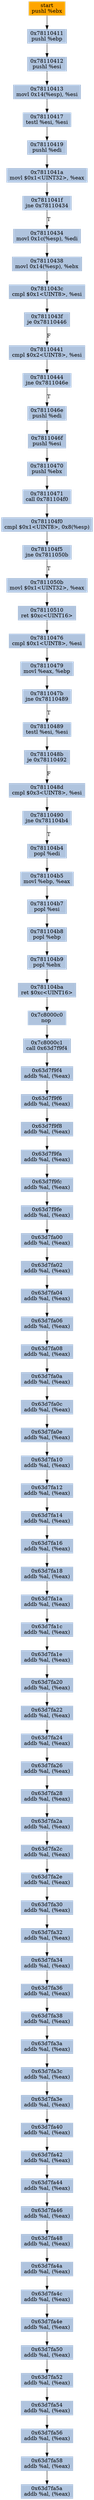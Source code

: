 digraph G {
node[shape=rectangle,style=filled,fillcolor=lightsteelblue,color=lightsteelblue]
bgcolor="transparent"
a0x78110410pushl_ebx[label="start\npushl %ebx",color="lightgrey",fillcolor="orange"];
a0x78110411pushl_ebp[label="0x78110411\npushl %ebp"];
a0x78110412pushl_esi[label="0x78110412\npushl %esi"];
a0x78110413movl_0x14esp__esi[label="0x78110413\nmovl 0x14(%esp), %esi"];
a0x78110417testl_esi_esi[label="0x78110417\ntestl %esi, %esi"];
a0x78110419pushl_edi[label="0x78110419\npushl %edi"];
a0x7811041amovl_0x1UINT32_eax[label="0x7811041a\nmovl $0x1<UINT32>, %eax"];
a0x7811041fjne_0x78110434[label="0x7811041f\njne 0x78110434"];
a0x78110434movl_0x1cesp__edi[label="0x78110434\nmovl 0x1c(%esp), %edi"];
a0x78110438movl_0x14esp__ebx[label="0x78110438\nmovl 0x14(%esp), %ebx"];
a0x7811043ccmpl_0x1UINT8_esi[label="0x7811043c\ncmpl $0x1<UINT8>, %esi"];
a0x7811043fje_0x78110446[label="0x7811043f\nje 0x78110446"];
a0x78110441cmpl_0x2UINT8_esi[label="0x78110441\ncmpl $0x2<UINT8>, %esi"];
a0x78110444jne_0x7811046e[label="0x78110444\njne 0x7811046e"];
a0x7811046epushl_edi[label="0x7811046e\npushl %edi"];
a0x7811046fpushl_esi[label="0x7811046f\npushl %esi"];
a0x78110470pushl_ebx[label="0x78110470\npushl %ebx"];
a0x78110471call_0x781104f0[label="0x78110471\ncall 0x781104f0"];
a0x781104f0cmpl_0x1UINT8_0x8esp_[label="0x781104f0\ncmpl $0x1<UINT8>, 0x8(%esp)"];
a0x781104f5jne_0x7811050b[label="0x781104f5\njne 0x7811050b"];
a0x7811050bmovl_0x1UINT32_eax[label="0x7811050b\nmovl $0x1<UINT32>, %eax"];
a0x78110510ret_0xcUINT16[label="0x78110510\nret $0xc<UINT16>"];
a0x78110476cmpl_0x1UINT8_esi[label="0x78110476\ncmpl $0x1<UINT8>, %esi"];
a0x78110479movl_eax_ebp[label="0x78110479\nmovl %eax, %ebp"];
a0x7811047bjne_0x78110489[label="0x7811047b\njne 0x78110489"];
a0x78110489testl_esi_esi[label="0x78110489\ntestl %esi, %esi"];
a0x7811048bje_0x78110492[label="0x7811048b\nje 0x78110492"];
a0x7811048dcmpl_0x3UINT8_esi[label="0x7811048d\ncmpl $0x3<UINT8>, %esi"];
a0x78110490jne_0x781104b4[label="0x78110490\njne 0x781104b4"];
a0x781104b4popl_edi[label="0x781104b4\npopl %edi"];
a0x781104b5movl_ebp_eax[label="0x781104b5\nmovl %ebp, %eax"];
a0x781104b7popl_esi[label="0x781104b7\npopl %esi"];
a0x781104b8popl_ebp[label="0x781104b8\npopl %ebp"];
a0x781104b9popl_ebx[label="0x781104b9\npopl %ebx"];
a0x781104baret_0xcUINT16[label="0x781104ba\nret $0xc<UINT16>"];
a0x7c8000c0nop_[label="0x7c8000c0\nnop "];
a0x7c8000c1call_0x63d7f9f4[label="0x7c8000c1\ncall 0x63d7f9f4"];
a0x63d7f9f4addb_al_eax_[label="0x63d7f9f4\naddb %al, (%eax)"];
a0x63d7f9f6addb_al_eax_[label="0x63d7f9f6\naddb %al, (%eax)"];
a0x63d7f9f8addb_al_eax_[label="0x63d7f9f8\naddb %al, (%eax)"];
a0x63d7f9faaddb_al_eax_[label="0x63d7f9fa\naddb %al, (%eax)"];
a0x63d7f9fcaddb_al_eax_[label="0x63d7f9fc\naddb %al, (%eax)"];
a0x63d7f9feaddb_al_eax_[label="0x63d7f9fe\naddb %al, (%eax)"];
a0x63d7fa00addb_al_eax_[label="0x63d7fa00\naddb %al, (%eax)"];
a0x63d7fa02addb_al_eax_[label="0x63d7fa02\naddb %al, (%eax)"];
a0x63d7fa04addb_al_eax_[label="0x63d7fa04\naddb %al, (%eax)"];
a0x63d7fa06addb_al_eax_[label="0x63d7fa06\naddb %al, (%eax)"];
a0x63d7fa08addb_al_eax_[label="0x63d7fa08\naddb %al, (%eax)"];
a0x63d7fa0aaddb_al_eax_[label="0x63d7fa0a\naddb %al, (%eax)"];
a0x63d7fa0caddb_al_eax_[label="0x63d7fa0c\naddb %al, (%eax)"];
a0x63d7fa0eaddb_al_eax_[label="0x63d7fa0e\naddb %al, (%eax)"];
a0x63d7fa10addb_al_eax_[label="0x63d7fa10\naddb %al, (%eax)"];
a0x63d7fa12addb_al_eax_[label="0x63d7fa12\naddb %al, (%eax)"];
a0x63d7fa14addb_al_eax_[label="0x63d7fa14\naddb %al, (%eax)"];
a0x63d7fa16addb_al_eax_[label="0x63d7fa16\naddb %al, (%eax)"];
a0x63d7fa18addb_al_eax_[label="0x63d7fa18\naddb %al, (%eax)"];
a0x63d7fa1aaddb_al_eax_[label="0x63d7fa1a\naddb %al, (%eax)"];
a0x63d7fa1caddb_al_eax_[label="0x63d7fa1c\naddb %al, (%eax)"];
a0x63d7fa1eaddb_al_eax_[label="0x63d7fa1e\naddb %al, (%eax)"];
a0x63d7fa20addb_al_eax_[label="0x63d7fa20\naddb %al, (%eax)"];
a0x63d7fa22addb_al_eax_[label="0x63d7fa22\naddb %al, (%eax)"];
a0x63d7fa24addb_al_eax_[label="0x63d7fa24\naddb %al, (%eax)"];
a0x63d7fa26addb_al_eax_[label="0x63d7fa26\naddb %al, (%eax)"];
a0x63d7fa28addb_al_eax_[label="0x63d7fa28\naddb %al, (%eax)"];
a0x63d7fa2aaddb_al_eax_[label="0x63d7fa2a\naddb %al, (%eax)"];
a0x63d7fa2caddb_al_eax_[label="0x63d7fa2c\naddb %al, (%eax)"];
a0x63d7fa2eaddb_al_eax_[label="0x63d7fa2e\naddb %al, (%eax)"];
a0x63d7fa30addb_al_eax_[label="0x63d7fa30\naddb %al, (%eax)"];
a0x63d7fa32addb_al_eax_[label="0x63d7fa32\naddb %al, (%eax)"];
a0x63d7fa34addb_al_eax_[label="0x63d7fa34\naddb %al, (%eax)"];
a0x63d7fa36addb_al_eax_[label="0x63d7fa36\naddb %al, (%eax)"];
a0x63d7fa38addb_al_eax_[label="0x63d7fa38\naddb %al, (%eax)"];
a0x63d7fa3aaddb_al_eax_[label="0x63d7fa3a\naddb %al, (%eax)"];
a0x63d7fa3caddb_al_eax_[label="0x63d7fa3c\naddb %al, (%eax)"];
a0x63d7fa3eaddb_al_eax_[label="0x63d7fa3e\naddb %al, (%eax)"];
a0x63d7fa40addb_al_eax_[label="0x63d7fa40\naddb %al, (%eax)"];
a0x63d7fa42addb_al_eax_[label="0x63d7fa42\naddb %al, (%eax)"];
a0x63d7fa44addb_al_eax_[label="0x63d7fa44\naddb %al, (%eax)"];
a0x63d7fa46addb_al_eax_[label="0x63d7fa46\naddb %al, (%eax)"];
a0x63d7fa48addb_al_eax_[label="0x63d7fa48\naddb %al, (%eax)"];
a0x63d7fa4aaddb_al_eax_[label="0x63d7fa4a\naddb %al, (%eax)"];
a0x63d7fa4caddb_al_eax_[label="0x63d7fa4c\naddb %al, (%eax)"];
a0x63d7fa4eaddb_al_eax_[label="0x63d7fa4e\naddb %al, (%eax)"];
a0x63d7fa50addb_al_eax_[label="0x63d7fa50\naddb %al, (%eax)"];
a0x63d7fa52addb_al_eax_[label="0x63d7fa52\naddb %al, (%eax)"];
a0x63d7fa54addb_al_eax_[label="0x63d7fa54\naddb %al, (%eax)"];
a0x63d7fa56addb_al_eax_[label="0x63d7fa56\naddb %al, (%eax)"];
a0x63d7fa58addb_al_eax_[label="0x63d7fa58\naddb %al, (%eax)"];
a0x63d7fa5aaddb_al_eax_[label="0x63d7fa5a\naddb %al, (%eax)"];
a0x78110410pushl_ebx -> a0x78110411pushl_ebp [color="#000000"];
a0x78110411pushl_ebp -> a0x78110412pushl_esi [color="#000000"];
a0x78110412pushl_esi -> a0x78110413movl_0x14esp__esi [color="#000000"];
a0x78110413movl_0x14esp__esi -> a0x78110417testl_esi_esi [color="#000000"];
a0x78110417testl_esi_esi -> a0x78110419pushl_edi [color="#000000"];
a0x78110419pushl_edi -> a0x7811041amovl_0x1UINT32_eax [color="#000000"];
a0x7811041amovl_0x1UINT32_eax -> a0x7811041fjne_0x78110434 [color="#000000"];
a0x7811041fjne_0x78110434 -> a0x78110434movl_0x1cesp__edi [color="#000000",label="T"];
a0x78110434movl_0x1cesp__edi -> a0x78110438movl_0x14esp__ebx [color="#000000"];
a0x78110438movl_0x14esp__ebx -> a0x7811043ccmpl_0x1UINT8_esi [color="#000000"];
a0x7811043ccmpl_0x1UINT8_esi -> a0x7811043fje_0x78110446 [color="#000000"];
a0x7811043fje_0x78110446 -> a0x78110441cmpl_0x2UINT8_esi [color="#000000",label="F"];
a0x78110441cmpl_0x2UINT8_esi -> a0x78110444jne_0x7811046e [color="#000000"];
a0x78110444jne_0x7811046e -> a0x7811046epushl_edi [color="#000000",label="T"];
a0x7811046epushl_edi -> a0x7811046fpushl_esi [color="#000000"];
a0x7811046fpushl_esi -> a0x78110470pushl_ebx [color="#000000"];
a0x78110470pushl_ebx -> a0x78110471call_0x781104f0 [color="#000000"];
a0x78110471call_0x781104f0 -> a0x781104f0cmpl_0x1UINT8_0x8esp_ [color="#000000"];
a0x781104f0cmpl_0x1UINT8_0x8esp_ -> a0x781104f5jne_0x7811050b [color="#000000"];
a0x781104f5jne_0x7811050b -> a0x7811050bmovl_0x1UINT32_eax [color="#000000",label="T"];
a0x7811050bmovl_0x1UINT32_eax -> a0x78110510ret_0xcUINT16 [color="#000000"];
a0x78110510ret_0xcUINT16 -> a0x78110476cmpl_0x1UINT8_esi [color="#000000"];
a0x78110476cmpl_0x1UINT8_esi -> a0x78110479movl_eax_ebp [color="#000000"];
a0x78110479movl_eax_ebp -> a0x7811047bjne_0x78110489 [color="#000000"];
a0x7811047bjne_0x78110489 -> a0x78110489testl_esi_esi [color="#000000",label="T"];
a0x78110489testl_esi_esi -> a0x7811048bje_0x78110492 [color="#000000"];
a0x7811048bje_0x78110492 -> a0x7811048dcmpl_0x3UINT8_esi [color="#000000",label="F"];
a0x7811048dcmpl_0x3UINT8_esi -> a0x78110490jne_0x781104b4 [color="#000000"];
a0x78110490jne_0x781104b4 -> a0x781104b4popl_edi [color="#000000",label="T"];
a0x781104b4popl_edi -> a0x781104b5movl_ebp_eax [color="#000000"];
a0x781104b5movl_ebp_eax -> a0x781104b7popl_esi [color="#000000"];
a0x781104b7popl_esi -> a0x781104b8popl_ebp [color="#000000"];
a0x781104b8popl_ebp -> a0x781104b9popl_ebx [color="#000000"];
a0x781104b9popl_ebx -> a0x781104baret_0xcUINT16 [color="#000000"];
a0x781104baret_0xcUINT16 -> a0x7c8000c0nop_ [color="#000000"];
a0x7c8000c0nop_ -> a0x7c8000c1call_0x63d7f9f4 [color="#000000"];
a0x7c8000c1call_0x63d7f9f4 -> a0x63d7f9f4addb_al_eax_ [color="#000000"];
a0x63d7f9f4addb_al_eax_ -> a0x63d7f9f6addb_al_eax_ [color="#000000"];
a0x63d7f9f6addb_al_eax_ -> a0x63d7f9f8addb_al_eax_ [color="#000000"];
a0x63d7f9f8addb_al_eax_ -> a0x63d7f9faaddb_al_eax_ [color="#000000"];
a0x63d7f9faaddb_al_eax_ -> a0x63d7f9fcaddb_al_eax_ [color="#000000"];
a0x63d7f9fcaddb_al_eax_ -> a0x63d7f9feaddb_al_eax_ [color="#000000"];
a0x63d7f9feaddb_al_eax_ -> a0x63d7fa00addb_al_eax_ [color="#000000"];
a0x63d7fa00addb_al_eax_ -> a0x63d7fa02addb_al_eax_ [color="#000000"];
a0x63d7fa02addb_al_eax_ -> a0x63d7fa04addb_al_eax_ [color="#000000"];
a0x63d7fa04addb_al_eax_ -> a0x63d7fa06addb_al_eax_ [color="#000000"];
a0x63d7fa06addb_al_eax_ -> a0x63d7fa08addb_al_eax_ [color="#000000"];
a0x63d7fa08addb_al_eax_ -> a0x63d7fa0aaddb_al_eax_ [color="#000000"];
a0x63d7fa0aaddb_al_eax_ -> a0x63d7fa0caddb_al_eax_ [color="#000000"];
a0x63d7fa0caddb_al_eax_ -> a0x63d7fa0eaddb_al_eax_ [color="#000000"];
a0x63d7fa0eaddb_al_eax_ -> a0x63d7fa10addb_al_eax_ [color="#000000"];
a0x63d7fa10addb_al_eax_ -> a0x63d7fa12addb_al_eax_ [color="#000000"];
a0x63d7fa12addb_al_eax_ -> a0x63d7fa14addb_al_eax_ [color="#000000"];
a0x63d7fa14addb_al_eax_ -> a0x63d7fa16addb_al_eax_ [color="#000000"];
a0x63d7fa16addb_al_eax_ -> a0x63d7fa18addb_al_eax_ [color="#000000"];
a0x63d7fa18addb_al_eax_ -> a0x63d7fa1aaddb_al_eax_ [color="#000000"];
a0x63d7fa1aaddb_al_eax_ -> a0x63d7fa1caddb_al_eax_ [color="#000000"];
a0x63d7fa1caddb_al_eax_ -> a0x63d7fa1eaddb_al_eax_ [color="#000000"];
a0x63d7fa1eaddb_al_eax_ -> a0x63d7fa20addb_al_eax_ [color="#000000"];
a0x63d7fa20addb_al_eax_ -> a0x63d7fa22addb_al_eax_ [color="#000000"];
a0x63d7fa22addb_al_eax_ -> a0x63d7fa24addb_al_eax_ [color="#000000"];
a0x63d7fa24addb_al_eax_ -> a0x63d7fa26addb_al_eax_ [color="#000000"];
a0x63d7fa26addb_al_eax_ -> a0x63d7fa28addb_al_eax_ [color="#000000"];
a0x63d7fa28addb_al_eax_ -> a0x63d7fa2aaddb_al_eax_ [color="#000000"];
a0x63d7fa2aaddb_al_eax_ -> a0x63d7fa2caddb_al_eax_ [color="#000000"];
a0x63d7fa2caddb_al_eax_ -> a0x63d7fa2eaddb_al_eax_ [color="#000000"];
a0x63d7fa2eaddb_al_eax_ -> a0x63d7fa30addb_al_eax_ [color="#000000"];
a0x63d7fa30addb_al_eax_ -> a0x63d7fa32addb_al_eax_ [color="#000000"];
a0x63d7fa32addb_al_eax_ -> a0x63d7fa34addb_al_eax_ [color="#000000"];
a0x63d7fa34addb_al_eax_ -> a0x63d7fa36addb_al_eax_ [color="#000000"];
a0x63d7fa36addb_al_eax_ -> a0x63d7fa38addb_al_eax_ [color="#000000"];
a0x63d7fa38addb_al_eax_ -> a0x63d7fa3aaddb_al_eax_ [color="#000000"];
a0x63d7fa3aaddb_al_eax_ -> a0x63d7fa3caddb_al_eax_ [color="#000000"];
a0x63d7fa3caddb_al_eax_ -> a0x63d7fa3eaddb_al_eax_ [color="#000000"];
a0x63d7fa3eaddb_al_eax_ -> a0x63d7fa40addb_al_eax_ [color="#000000"];
a0x63d7fa40addb_al_eax_ -> a0x63d7fa42addb_al_eax_ [color="#000000"];
a0x63d7fa42addb_al_eax_ -> a0x63d7fa44addb_al_eax_ [color="#000000"];
a0x63d7fa44addb_al_eax_ -> a0x63d7fa46addb_al_eax_ [color="#000000"];
a0x63d7fa46addb_al_eax_ -> a0x63d7fa48addb_al_eax_ [color="#000000"];
a0x63d7fa48addb_al_eax_ -> a0x63d7fa4aaddb_al_eax_ [color="#000000"];
a0x63d7fa4aaddb_al_eax_ -> a0x63d7fa4caddb_al_eax_ [color="#000000"];
a0x63d7fa4caddb_al_eax_ -> a0x63d7fa4eaddb_al_eax_ [color="#000000"];
a0x63d7fa4eaddb_al_eax_ -> a0x63d7fa50addb_al_eax_ [color="#000000"];
a0x63d7fa50addb_al_eax_ -> a0x63d7fa52addb_al_eax_ [color="#000000"];
a0x63d7fa52addb_al_eax_ -> a0x63d7fa54addb_al_eax_ [color="#000000"];
a0x63d7fa54addb_al_eax_ -> a0x63d7fa56addb_al_eax_ [color="#000000"];
a0x63d7fa56addb_al_eax_ -> a0x63d7fa58addb_al_eax_ [color="#000000"];
a0x63d7fa58addb_al_eax_ -> a0x63d7fa5aaddb_al_eax_ [color="#000000"];
}
